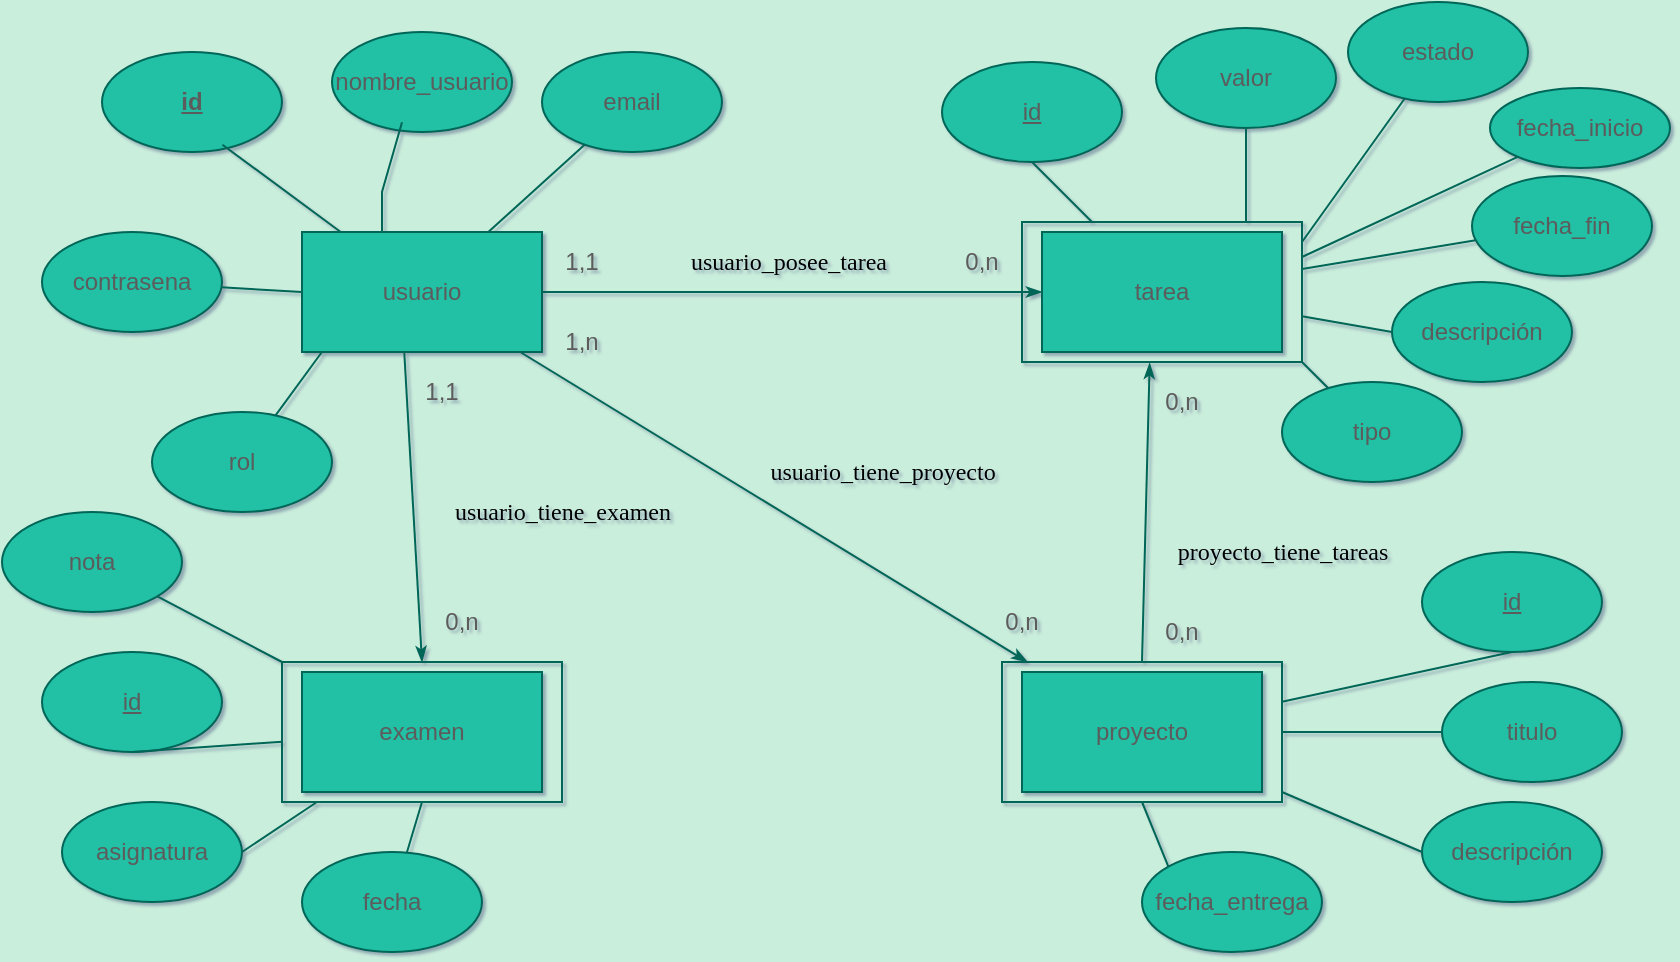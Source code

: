 <mxfile version="26.2.14">
  <diagram name="Page-1" id="42789a77-a242-8287-6e28-9cd8cfd52e62">
    <mxGraphModel dx="1426" dy="759" grid="0" gridSize="10" guides="1" tooltips="1" connect="1" arrows="0" fold="1" page="1" pageScale="1" pageWidth="1100" pageHeight="850" background="light-dark(#caeedc, #121212)" math="0" shadow="1">
      <root>
        <mxCell id="0" />
        <mxCell id="1" parent="0" />
        <mxCell id="1ea317790d2ca983-19" value="usuario_posee_tarea" style="edgeStyle=none;rounded=0;html=1;labelBackgroundColor=none;startArrow=none;startFill=0;startSize=5;endArrow=classicThin;endFill=1;endSize=5;jettySize=auto;orthogonalLoop=1;strokeColor=#006658;strokeWidth=1;fontFamily=Verdana;fontSize=12;entryX=0;entryY=0.5;entryDx=0;entryDy=0;exitX=1;exitY=0.5;exitDx=0;exitDy=0;fontColor=default;" parent="1" source="OLqnNeQ2SbYaxj0PZ2Uv-5" target="OLqnNeQ2SbYaxj0PZ2Uv-6" edge="1">
          <mxGeometry x="-0.021" y="15" relative="1" as="geometry">
            <mxPoint x="396" y="227" as="sourcePoint" />
            <mxPoint x="631" y="227" as="targetPoint" />
            <mxPoint as="offset" />
          </mxGeometry>
        </mxCell>
        <mxCell id="OLqnNeQ2SbYaxj0PZ2Uv-2" value="1,1" style="text;html=1;align=center;verticalAlign=middle;whiteSpace=wrap;rounded=0;labelBackgroundColor=none;fontColor=#5C5C5C;" parent="1" vertex="1">
          <mxGeometry x="381" y="202" width="60" height="30" as="geometry" />
        </mxCell>
        <mxCell id="OLqnNeQ2SbYaxj0PZ2Uv-4" value="0,n" style="text;html=1;align=center;verticalAlign=middle;whiteSpace=wrap;rounded=0;labelBackgroundColor=none;fontColor=#5C5C5C;" parent="1" vertex="1">
          <mxGeometry x="581" y="202" width="60" height="30" as="geometry" />
        </mxCell>
        <mxCell id="OLqnNeQ2SbYaxj0PZ2Uv-5" value="usuario" style="rounded=0;whiteSpace=wrap;html=1;fillColor=#21C0A5;labelBackgroundColor=none;strokeColor=#006658;fontColor=#5C5C5C;" parent="1" vertex="1">
          <mxGeometry x="271" y="202" width="120" height="60" as="geometry" />
        </mxCell>
        <mxCell id="OLqnNeQ2SbYaxj0PZ2Uv-6" value="tarea" style="rounded=0;whiteSpace=wrap;html=1;labelBackgroundColor=none;fillColor=#21C0A5;strokeColor=#006658;fontColor=#5C5C5C;" parent="1" vertex="1">
          <mxGeometry x="641" y="202" width="120" height="60" as="geometry" />
        </mxCell>
        <mxCell id="OLqnNeQ2SbYaxj0PZ2Uv-7" value="" style="rounded=0;whiteSpace=wrap;html=1;fillColor=none;labelBackgroundColor=none;strokeColor=#006658;fontColor=#5C5C5C;" parent="1" vertex="1">
          <mxGeometry x="631" y="197" width="140" height="70" as="geometry" />
        </mxCell>
        <mxCell id="OLqnNeQ2SbYaxj0PZ2Uv-8" value="&lt;u&gt;&lt;b&gt;id&lt;/b&gt;&lt;/u&gt;" style="ellipse;whiteSpace=wrap;html=1;rounded=0;labelBackgroundColor=none;fillColor=#21C0A5;strokeColor=#006658;fontColor=#5C5C5C;" parent="1" vertex="1">
          <mxGeometry x="171" y="112" width="90" height="50" as="geometry" />
        </mxCell>
        <mxCell id="OLqnNeQ2SbYaxj0PZ2Uv-9" value="" style="endArrow=none;html=1;rounded=0;entryX=0.669;entryY=0.927;entryDx=0;entryDy=0;entryPerimeter=0;labelBackgroundColor=none;strokeColor=#006658;fontColor=default;" parent="1" source="OLqnNeQ2SbYaxj0PZ2Uv-5" target="OLqnNeQ2SbYaxj0PZ2Uv-8" edge="1">
          <mxGeometry width="50" height="50" relative="1" as="geometry">
            <mxPoint x="161" y="212" as="sourcePoint" />
            <mxPoint x="211" y="162" as="targetPoint" />
          </mxGeometry>
        </mxCell>
        <mxCell id="OLqnNeQ2SbYaxj0PZ2Uv-11" value="nombre_usuario" style="ellipse;whiteSpace=wrap;html=1;rounded=0;labelBackgroundColor=none;fillColor=#21C0A5;strokeColor=#006658;fontColor=#5C5C5C;" parent="1" vertex="1">
          <mxGeometry x="286" y="102" width="90" height="50" as="geometry" />
        </mxCell>
        <mxCell id="OLqnNeQ2SbYaxj0PZ2Uv-12" value="" style="endArrow=none;html=1;rounded=0;entryX=0.389;entryY=0.903;entryDx=0;entryDy=0;entryPerimeter=0;labelBackgroundColor=none;strokeColor=#006658;fontColor=default;" parent="1" target="OLqnNeQ2SbYaxj0PZ2Uv-11" edge="1">
          <mxGeometry width="50" height="50" relative="1" as="geometry">
            <mxPoint x="311" y="202" as="sourcePoint" />
            <mxPoint x="681" y="272" as="targetPoint" />
            <Array as="points">
              <mxPoint x="311" y="182" />
            </Array>
          </mxGeometry>
        </mxCell>
        <mxCell id="OLqnNeQ2SbYaxj0PZ2Uv-13" value="email" style="ellipse;whiteSpace=wrap;html=1;rounded=0;labelBackgroundColor=none;fillColor=#21C0A5;strokeColor=#006658;fontColor=#5C5C5C;" parent="1" vertex="1">
          <mxGeometry x="391" y="112" width="90" height="50" as="geometry" />
        </mxCell>
        <mxCell id="OLqnNeQ2SbYaxj0PZ2Uv-14" value="" style="endArrow=none;html=1;rounded=0;labelBackgroundColor=none;strokeColor=#006658;fontColor=default;" parent="1" source="OLqnNeQ2SbYaxj0PZ2Uv-5" target="OLqnNeQ2SbYaxj0PZ2Uv-13" edge="1">
          <mxGeometry width="50" height="50" relative="1" as="geometry">
            <mxPoint x="321" y="216" as="sourcePoint" />
            <mxPoint x="331" y="167" as="targetPoint" />
            <Array as="points" />
          </mxGeometry>
        </mxCell>
        <mxCell id="OLqnNeQ2SbYaxj0PZ2Uv-15" value="contrasena" style="ellipse;whiteSpace=wrap;html=1;rounded=0;labelBackgroundColor=none;fillColor=#21C0A5;strokeColor=#006658;fontColor=#5C5C5C;" parent="1" vertex="1">
          <mxGeometry x="141" y="202" width="90" height="50" as="geometry" />
        </mxCell>
        <mxCell id="OLqnNeQ2SbYaxj0PZ2Uv-16" value="" style="endArrow=none;html=1;rounded=0;exitX=0;exitY=0.5;exitDx=0;exitDy=0;labelBackgroundColor=none;strokeColor=#006658;fontColor=default;" parent="1" source="OLqnNeQ2SbYaxj0PZ2Uv-5" target="OLqnNeQ2SbYaxj0PZ2Uv-15" edge="1">
          <mxGeometry width="50" height="50" relative="1" as="geometry">
            <mxPoint x="631" y="322" as="sourcePoint" />
            <mxPoint x="681" y="272" as="targetPoint" />
          </mxGeometry>
        </mxCell>
        <mxCell id="OLqnNeQ2SbYaxj0PZ2Uv-17" value="rol" style="ellipse;whiteSpace=wrap;html=1;rounded=0;labelBackgroundColor=none;fillColor=#21C0A5;strokeColor=#006658;fontColor=#5C5C5C;" parent="1" vertex="1">
          <mxGeometry x="196" y="292" width="90" height="50" as="geometry" />
        </mxCell>
        <mxCell id="OLqnNeQ2SbYaxj0PZ2Uv-18" value="" style="endArrow=none;html=1;rounded=0;exitX=0.083;exitY=1;exitDx=0;exitDy=0;exitPerimeter=0;labelBackgroundColor=none;strokeColor=#006658;fontColor=default;" parent="1" source="OLqnNeQ2SbYaxj0PZ2Uv-5" target="OLqnNeQ2SbYaxj0PZ2Uv-17" edge="1">
          <mxGeometry width="50" height="50" relative="1" as="geometry">
            <mxPoint x="281" y="242" as="sourcePoint" />
            <mxPoint x="241" y="240" as="targetPoint" />
          </mxGeometry>
        </mxCell>
        <mxCell id="OLqnNeQ2SbYaxj0PZ2Uv-19" value="&lt;u&gt;id&lt;/u&gt;" style="ellipse;whiteSpace=wrap;html=1;rounded=0;labelBackgroundColor=none;fillColor=#21C0A5;strokeColor=#006658;fontColor=#5C5C5C;" parent="1" vertex="1">
          <mxGeometry x="591" y="117" width="90" height="50" as="geometry" />
        </mxCell>
        <mxCell id="OLqnNeQ2SbYaxj0PZ2Uv-20" value="" style="endArrow=none;html=1;rounded=0;entryX=0.5;entryY=1;entryDx=0;entryDy=0;labelBackgroundColor=none;strokeColor=#006658;fontColor=default;" parent="1" source="OLqnNeQ2SbYaxj0PZ2Uv-7" target="OLqnNeQ2SbYaxj0PZ2Uv-19" edge="1">
          <mxGeometry width="50" height="50" relative="1" as="geometry">
            <mxPoint x="374" y="212" as="sourcePoint" />
            <mxPoint x="422" y="168" as="targetPoint" />
            <Array as="points" />
          </mxGeometry>
        </mxCell>
        <mxCell id="OLqnNeQ2SbYaxj0PZ2Uv-22" value="valor" style="ellipse;whiteSpace=wrap;html=1;rounded=0;labelBackgroundColor=none;fillColor=#21C0A5;strokeColor=#006658;fontColor=#5C5C5C;" parent="1" vertex="1">
          <mxGeometry x="698" y="100" width="90" height="50" as="geometry" />
        </mxCell>
        <mxCell id="OLqnNeQ2SbYaxj0PZ2Uv-23" value="" style="endArrow=none;html=1;rounded=0;exitX=1;exitY=0;exitDx=0;exitDy=0;labelBackgroundColor=none;strokeColor=#006658;fontColor=default;" parent="1" target="OLqnNeQ2SbYaxj0PZ2Uv-22" edge="1">
          <mxGeometry width="50" height="50" relative="1" as="geometry">
            <mxPoint x="743" y="197" as="sourcePoint" />
            <mxPoint x="746.216" y="151.98" as="targetPoint" />
          </mxGeometry>
        </mxCell>
        <mxCell id="OLqnNeQ2SbYaxj0PZ2Uv-25" value="descripción" style="ellipse;whiteSpace=wrap;html=1;rounded=0;labelBackgroundColor=none;fillColor=#21C0A5;strokeColor=#006658;fontColor=#5C5C5C;" parent="1" vertex="1">
          <mxGeometry x="816" y="227" width="90" height="50" as="geometry" />
        </mxCell>
        <mxCell id="OLqnNeQ2SbYaxj0PZ2Uv-26" value="" style="endArrow=none;html=1;rounded=0;entryX=0;entryY=0.5;entryDx=0;entryDy=0;labelBackgroundColor=none;strokeColor=#006658;fontColor=default;" parent="1" source="OLqnNeQ2SbYaxj0PZ2Uv-7" target="OLqnNeQ2SbYaxj0PZ2Uv-25" edge="1">
          <mxGeometry width="50" height="50" relative="1" as="geometry">
            <mxPoint x="781" y="207" as="sourcePoint" />
            <mxPoint x="811" y="232" as="targetPoint" />
          </mxGeometry>
        </mxCell>
        <mxCell id="OLqnNeQ2SbYaxj0PZ2Uv-28" value="examen" style="rounded=0;whiteSpace=wrap;html=1;labelBackgroundColor=none;fillColor=#21C0A5;strokeColor=#006658;fontColor=#5C5C5C;" parent="1" vertex="1">
          <mxGeometry x="271" y="422" width="120" height="60" as="geometry" />
        </mxCell>
        <mxCell id="OLqnNeQ2SbYaxj0PZ2Uv-29" value="" style="rounded=0;whiteSpace=wrap;html=1;fillColor=none;labelBackgroundColor=none;strokeColor=#006658;fontColor=#5C5C5C;" parent="1" vertex="1">
          <mxGeometry x="261" y="417" width="140" height="70" as="geometry" />
        </mxCell>
        <mxCell id="OLqnNeQ2SbYaxj0PZ2Uv-30" value="&lt;u&gt;id&lt;/u&gt;" style="ellipse;whiteSpace=wrap;html=1;rounded=0;labelBackgroundColor=none;fillColor=#21C0A5;strokeColor=#006658;fontColor=#5C5C5C;" parent="1" vertex="1">
          <mxGeometry x="141" y="412" width="90" height="50" as="geometry" />
        </mxCell>
        <mxCell id="OLqnNeQ2SbYaxj0PZ2Uv-31" value="" style="endArrow=none;html=1;rounded=0;entryX=0.5;entryY=1;entryDx=0;entryDy=0;labelBackgroundColor=none;strokeColor=#006658;fontColor=default;" parent="1" source="OLqnNeQ2SbYaxj0PZ2Uv-29" target="OLqnNeQ2SbYaxj0PZ2Uv-30" edge="1">
          <mxGeometry width="50" height="50" relative="1" as="geometry">
            <mxPoint x="324" y="432" as="sourcePoint" />
            <mxPoint x="372" y="388" as="targetPoint" />
            <Array as="points" />
          </mxGeometry>
        </mxCell>
        <mxCell id="OLqnNeQ2SbYaxj0PZ2Uv-32" value="nota" style="ellipse;whiteSpace=wrap;html=1;rounded=0;labelBackgroundColor=none;fillColor=#21C0A5;strokeColor=#006658;fontColor=#5C5C5C;" parent="1" vertex="1">
          <mxGeometry x="121" y="342" width="90" height="50" as="geometry" />
        </mxCell>
        <mxCell id="OLqnNeQ2SbYaxj0PZ2Uv-33" value="" style="endArrow=none;html=1;rounded=0;exitX=0;exitY=0;exitDx=0;exitDy=0;labelBackgroundColor=none;strokeColor=#006658;fontColor=default;" parent="1" source="OLqnNeQ2SbYaxj0PZ2Uv-29" target="OLqnNeQ2SbYaxj0PZ2Uv-32" edge="1">
          <mxGeometry width="50" height="50" relative="1" as="geometry">
            <mxPoint x="581" y="542" as="sourcePoint" />
            <mxPoint x="631" y="492" as="targetPoint" />
          </mxGeometry>
        </mxCell>
        <mxCell id="OLqnNeQ2SbYaxj0PZ2Uv-34" value="asignatura" style="ellipse;whiteSpace=wrap;html=1;direction=west;rounded=0;labelBackgroundColor=none;fillColor=#21C0A5;strokeColor=#006658;fontColor=#5C5C5C;" parent="1" vertex="1">
          <mxGeometry x="151" y="487" width="90" height="50" as="geometry" />
        </mxCell>
        <mxCell id="OLqnNeQ2SbYaxj0PZ2Uv-35" value="" style="endArrow=none;html=1;rounded=0;entryX=0;entryY=0.5;entryDx=0;entryDy=0;labelBackgroundColor=none;strokeColor=#006658;fontColor=default;" parent="1" source="OLqnNeQ2SbYaxj0PZ2Uv-29" target="OLqnNeQ2SbYaxj0PZ2Uv-34" edge="1">
          <mxGeometry width="50" height="50" relative="1" as="geometry">
            <mxPoint x="731" y="427" as="sourcePoint" />
            <mxPoint x="761" y="452" as="targetPoint" />
          </mxGeometry>
        </mxCell>
        <mxCell id="OLqnNeQ2SbYaxj0PZ2Uv-36" value="usuario_tiene_examen" style="edgeStyle=none;rounded=0;html=1;labelBackgroundColor=none;startArrow=none;startFill=0;startSize=5;endArrow=classicThin;endFill=1;endSize=5;jettySize=auto;orthogonalLoop=1;strokeColor=#006658;strokeWidth=1;fontFamily=Verdana;fontSize=12;entryX=0.5;entryY=0;entryDx=0;entryDy=0;exitX=0.426;exitY=1;exitDx=0;exitDy=0;exitPerimeter=0;fontColor=default;" parent="1" source="OLqnNeQ2SbYaxj0PZ2Uv-5" target="OLqnNeQ2SbYaxj0PZ2Uv-29" edge="1">
          <mxGeometry x="0.087" y="74" relative="1" as="geometry">
            <mxPoint x="321" y="332" as="sourcePoint" />
            <mxPoint x="571" y="332" as="targetPoint" />
            <mxPoint as="offset" />
          </mxGeometry>
        </mxCell>
        <mxCell id="OLqnNeQ2SbYaxj0PZ2Uv-37" value="1,1" style="text;html=1;align=center;verticalAlign=middle;whiteSpace=wrap;rounded=0;labelBackgroundColor=none;fontColor=#5C5C5C;" parent="1" vertex="1">
          <mxGeometry x="311" y="267" width="60" height="30" as="geometry" />
        </mxCell>
        <mxCell id="OLqnNeQ2SbYaxj0PZ2Uv-38" value="0,n" style="text;html=1;align=center;verticalAlign=middle;whiteSpace=wrap;rounded=0;labelBackgroundColor=none;fontColor=#5C5C5C;" parent="1" vertex="1">
          <mxGeometry x="321" y="382" width="60" height="30" as="geometry" />
        </mxCell>
        <mxCell id="OLqnNeQ2SbYaxj0PZ2Uv-39" value="proyecto" style="rounded=0;whiteSpace=wrap;html=1;labelBackgroundColor=none;fillColor=#21C0A5;strokeColor=#006658;fontColor=#5C5C5C;" parent="1" vertex="1">
          <mxGeometry x="631" y="422" width="120" height="60" as="geometry" />
        </mxCell>
        <mxCell id="OLqnNeQ2SbYaxj0PZ2Uv-40" value="" style="rounded=0;whiteSpace=wrap;html=1;fillColor=none;labelBackgroundColor=none;strokeColor=#006658;fontColor=#5C5C5C;" parent="1" vertex="1">
          <mxGeometry x="621" y="417" width="140" height="70" as="geometry" />
        </mxCell>
        <mxCell id="OLqnNeQ2SbYaxj0PZ2Uv-41" value="&lt;u&gt;id&lt;/u&gt;" style="ellipse;whiteSpace=wrap;html=1;rounded=0;labelBackgroundColor=none;fillColor=#21C0A5;strokeColor=#006658;fontColor=#5C5C5C;" parent="1" vertex="1">
          <mxGeometry x="831" y="362" width="90" height="50" as="geometry" />
        </mxCell>
        <mxCell id="OLqnNeQ2SbYaxj0PZ2Uv-42" value="" style="endArrow=none;html=1;rounded=0;entryX=0.5;entryY=1;entryDx=0;entryDy=0;labelBackgroundColor=none;strokeColor=#006658;fontColor=default;" parent="1" source="OLqnNeQ2SbYaxj0PZ2Uv-40" target="OLqnNeQ2SbYaxj0PZ2Uv-41" edge="1">
          <mxGeometry width="50" height="50" relative="1" as="geometry">
            <mxPoint x="364" y="432" as="sourcePoint" />
            <mxPoint x="412" y="388" as="targetPoint" />
            <Array as="points" />
          </mxGeometry>
        </mxCell>
        <mxCell id="OLqnNeQ2SbYaxj0PZ2Uv-43" value="titulo" style="ellipse;whiteSpace=wrap;html=1;rounded=0;labelBackgroundColor=none;fillColor=#21C0A5;strokeColor=#006658;fontColor=#5C5C5C;" parent="1" vertex="1">
          <mxGeometry x="841" y="427" width="90" height="50" as="geometry" />
        </mxCell>
        <mxCell id="OLqnNeQ2SbYaxj0PZ2Uv-44" value="" style="endArrow=none;html=1;rounded=0;exitX=1;exitY=0.5;exitDx=0;exitDy=0;labelBackgroundColor=none;strokeColor=#006658;fontColor=default;" parent="1" source="OLqnNeQ2SbYaxj0PZ2Uv-40" target="OLqnNeQ2SbYaxj0PZ2Uv-43" edge="1">
          <mxGeometry width="50" height="50" relative="1" as="geometry">
            <mxPoint x="621" y="542" as="sourcePoint" />
            <mxPoint x="671" y="492" as="targetPoint" />
          </mxGeometry>
        </mxCell>
        <mxCell id="OLqnNeQ2SbYaxj0PZ2Uv-45" value="descripción" style="ellipse;whiteSpace=wrap;html=1;rounded=0;labelBackgroundColor=none;fillColor=#21C0A5;strokeColor=#006658;fontColor=#5C5C5C;" parent="1" vertex="1">
          <mxGeometry x="831" y="487" width="90" height="50" as="geometry" />
        </mxCell>
        <mxCell id="OLqnNeQ2SbYaxj0PZ2Uv-46" value="" style="endArrow=none;html=1;rounded=0;entryX=0;entryY=0.5;entryDx=0;entryDy=0;labelBackgroundColor=none;strokeColor=#006658;fontColor=default;" parent="1" source="OLqnNeQ2SbYaxj0PZ2Uv-40" target="OLqnNeQ2SbYaxj0PZ2Uv-45" edge="1">
          <mxGeometry width="50" height="50" relative="1" as="geometry">
            <mxPoint x="771" y="427" as="sourcePoint" />
            <mxPoint x="801" y="452" as="targetPoint" />
          </mxGeometry>
        </mxCell>
        <mxCell id="OLqnNeQ2SbYaxj0PZ2Uv-47" value="fecha" style="ellipse;whiteSpace=wrap;html=1;direction=west;rounded=0;labelBackgroundColor=none;fillColor=#21C0A5;strokeColor=#006658;fontColor=#5C5C5C;" parent="1" vertex="1">
          <mxGeometry x="271" y="512" width="90" height="50" as="geometry" />
        </mxCell>
        <mxCell id="OLqnNeQ2SbYaxj0PZ2Uv-48" value="" style="endArrow=none;html=1;rounded=0;entryX=0.5;entryY=1;entryDx=0;entryDy=0;labelBackgroundColor=none;strokeColor=#006658;fontColor=default;" parent="1" source="OLqnNeQ2SbYaxj0PZ2Uv-47" target="OLqnNeQ2SbYaxj0PZ2Uv-29" edge="1">
          <mxGeometry width="50" height="50" relative="1" as="geometry">
            <mxPoint x="401" y="552" as="sourcePoint" />
            <mxPoint x="451" y="502" as="targetPoint" />
          </mxGeometry>
        </mxCell>
        <mxCell id="OLqnNeQ2SbYaxj0PZ2Uv-49" value="fecha_fin" style="ellipse;whiteSpace=wrap;html=1;direction=west;rounded=0;labelBackgroundColor=none;fillColor=#21C0A5;strokeColor=#006658;fontColor=#5C5C5C;" parent="1" vertex="1">
          <mxGeometry x="856" y="174" width="90" height="50" as="geometry" />
        </mxCell>
        <mxCell id="OLqnNeQ2SbYaxj0PZ2Uv-50" value="" style="endArrow=none;html=1;rounded=0;labelBackgroundColor=none;strokeColor=#006658;fontColor=default;" parent="1" source="OLqnNeQ2SbYaxj0PZ2Uv-7" target="OLqnNeQ2SbYaxj0PZ2Uv-49" edge="1">
          <mxGeometry width="50" height="50" relative="1" as="geometry">
            <mxPoint x="781" y="242" as="sourcePoint" />
            <mxPoint x="831" y="242" as="targetPoint" />
          </mxGeometry>
        </mxCell>
        <mxCell id="OLqnNeQ2SbYaxj0PZ2Uv-51" value="fecha_inicio" style="ellipse;whiteSpace=wrap;html=1;direction=west;rounded=0;labelBackgroundColor=none;fillColor=#21C0A5;strokeColor=#006658;fontColor=#5C5C5C;" parent="1" vertex="1">
          <mxGeometry x="865" y="130" width="90" height="40" as="geometry" />
        </mxCell>
        <mxCell id="OLqnNeQ2SbYaxj0PZ2Uv-52" value="" style="endArrow=none;html=1;rounded=0;exitX=1;exitY=0.25;exitDx=0;exitDy=0;labelBackgroundColor=none;strokeColor=#006658;fontColor=default;" parent="1" source="OLqnNeQ2SbYaxj0PZ2Uv-7" target="OLqnNeQ2SbYaxj0PZ2Uv-51" edge="1">
          <mxGeometry width="50" height="50" relative="1" as="geometry">
            <mxPoint x="781" y="273" as="sourcePoint" />
            <mxPoint x="811" y="286" as="targetPoint" />
          </mxGeometry>
        </mxCell>
        <mxCell id="OLqnNeQ2SbYaxj0PZ2Uv-55" value="usuario_tiene_proyecto" style="edgeStyle=none;rounded=0;html=1;labelBackgroundColor=none;startArrow=none;startFill=0;startSize=5;endArrow=classicThin;endFill=1;endSize=5;jettySize=auto;orthogonalLoop=1;strokeColor=#006658;strokeWidth=1;fontFamily=Verdana;fontSize=12;fontColor=default;" parent="1" source="OLqnNeQ2SbYaxj0PZ2Uv-5" target="OLqnNeQ2SbYaxj0PZ2Uv-40" edge="1">
          <mxGeometry x="0.249" y="43" relative="1" as="geometry">
            <mxPoint x="381" y="297" as="sourcePoint" />
            <mxPoint x="631" y="297" as="targetPoint" />
            <mxPoint as="offset" />
          </mxGeometry>
        </mxCell>
        <mxCell id="OLqnNeQ2SbYaxj0PZ2Uv-56" value="1,n" style="text;html=1;align=center;verticalAlign=middle;whiteSpace=wrap;rounded=0;labelBackgroundColor=none;fontColor=#5C5C5C;" parent="1" vertex="1">
          <mxGeometry x="381" y="242" width="60" height="30" as="geometry" />
        </mxCell>
        <mxCell id="OLqnNeQ2SbYaxj0PZ2Uv-57" value="0,n" style="text;html=1;align=center;verticalAlign=middle;whiteSpace=wrap;rounded=0;labelBackgroundColor=none;fontColor=#5C5C5C;" parent="1" vertex="1">
          <mxGeometry x="601" y="382" width="60" height="30" as="geometry" />
        </mxCell>
        <mxCell id="OLqnNeQ2SbYaxj0PZ2Uv-58" value="proyecto_tiene_tareas" style="edgeStyle=none;rounded=0;html=1;labelBackgroundColor=none;startArrow=none;startFill=0;startSize=5;endArrow=classicThin;endFill=1;endSize=5;jettySize=auto;orthogonalLoop=1;strokeColor=#006658;strokeWidth=1;fontFamily=Verdana;fontSize=12;entryX=0.456;entryY=1.006;entryDx=0;entryDy=0;entryPerimeter=0;exitX=0.5;exitY=0;exitDx=0;exitDy=0;fontColor=default;" parent="1" source="OLqnNeQ2SbYaxj0PZ2Uv-40" target="OLqnNeQ2SbYaxj0PZ2Uv-7" edge="1">
          <mxGeometry x="-0.241" y="-69" relative="1" as="geometry">
            <mxPoint x="541" y="262" as="sourcePoint" />
            <mxPoint x="795" y="417" as="targetPoint" />
            <mxPoint as="offset" />
          </mxGeometry>
        </mxCell>
        <mxCell id="OLqnNeQ2SbYaxj0PZ2Uv-59" value="0,n" style="text;html=1;align=center;verticalAlign=middle;whiteSpace=wrap;rounded=0;labelBackgroundColor=none;fontColor=#5C5C5C;" parent="1" vertex="1">
          <mxGeometry x="681" y="387" width="60" height="30" as="geometry" />
        </mxCell>
        <mxCell id="OLqnNeQ2SbYaxj0PZ2Uv-60" value="0,n" style="text;html=1;align=center;verticalAlign=middle;whiteSpace=wrap;rounded=0;labelBackgroundColor=none;fontColor=#5C5C5C;" parent="1" vertex="1">
          <mxGeometry x="681" y="272" width="60" height="30" as="geometry" />
        </mxCell>
        <mxCell id="OLqnNeQ2SbYaxj0PZ2Uv-61" value="fecha_entrega" style="ellipse;whiteSpace=wrap;html=1;rounded=0;labelBackgroundColor=none;fillColor=#21C0A5;strokeColor=#006658;fontColor=#5C5C5C;" parent="1" vertex="1">
          <mxGeometry x="691" y="512" width="90" height="50" as="geometry" />
        </mxCell>
        <mxCell id="OLqnNeQ2SbYaxj0PZ2Uv-62" value="" style="endArrow=none;html=1;rounded=0;entryX=0.5;entryY=1;entryDx=0;entryDy=0;exitX=0;exitY=0;exitDx=0;exitDy=0;labelBackgroundColor=none;strokeColor=#006658;fontColor=default;" parent="1" source="OLqnNeQ2SbYaxj0PZ2Uv-61" target="OLqnNeQ2SbYaxj0PZ2Uv-40" edge="1">
          <mxGeometry width="50" height="50" relative="1" as="geometry">
            <mxPoint x="631" y="322" as="sourcePoint" />
            <mxPoint x="681" y="272" as="targetPoint" />
          </mxGeometry>
        </mxCell>
        <mxCell id="_o4s-Vfz2YLzLM1SEa5j-1" value="estado" style="ellipse;whiteSpace=wrap;html=1;rounded=0;labelBackgroundColor=none;fillColor=#21C0A5;strokeColor=#006658;fontColor=#5C5C5C;" parent="1" vertex="1">
          <mxGeometry x="794" y="87" width="90" height="50" as="geometry" />
        </mxCell>
        <mxCell id="_o4s-Vfz2YLzLM1SEa5j-2" value="" style="endArrow=none;html=1;rounded=0;labelBackgroundColor=none;strokeColor=#006658;fontColor=default;" parent="1" target="_o4s-Vfz2YLzLM1SEa5j-1" edge="1">
          <mxGeometry width="50" height="50" relative="1" as="geometry">
            <mxPoint x="771" y="207" as="sourcePoint" />
            <mxPoint x="802" y="171" as="targetPoint" />
          </mxGeometry>
        </mxCell>
        <mxCell id="KRVMk2NfVBwo6IvN_1-J-1" value="tipo" style="ellipse;whiteSpace=wrap;html=1;rounded=0;labelBackgroundColor=none;fillColor=#21C0A5;strokeColor=#006658;fontColor=#5C5C5C;" vertex="1" parent="1">
          <mxGeometry x="761" y="277" width="90" height="50" as="geometry" />
        </mxCell>
        <mxCell id="KRVMk2NfVBwo6IvN_1-J-2" value="" style="endArrow=none;html=1;rounded=0;labelBackgroundColor=none;strokeColor=#006658;fontColor=default;exitX=1;exitY=1;exitDx=0;exitDy=0;" edge="1" parent="1" source="OLqnNeQ2SbYaxj0PZ2Uv-7" target="KRVMk2NfVBwo6IvN_1-J-1">
          <mxGeometry width="50" height="50" relative="1" as="geometry">
            <mxPoint x="781" y="254" as="sourcePoint" />
            <mxPoint x="826" y="262" as="targetPoint" />
          </mxGeometry>
        </mxCell>
      </root>
    </mxGraphModel>
  </diagram>
</mxfile>
